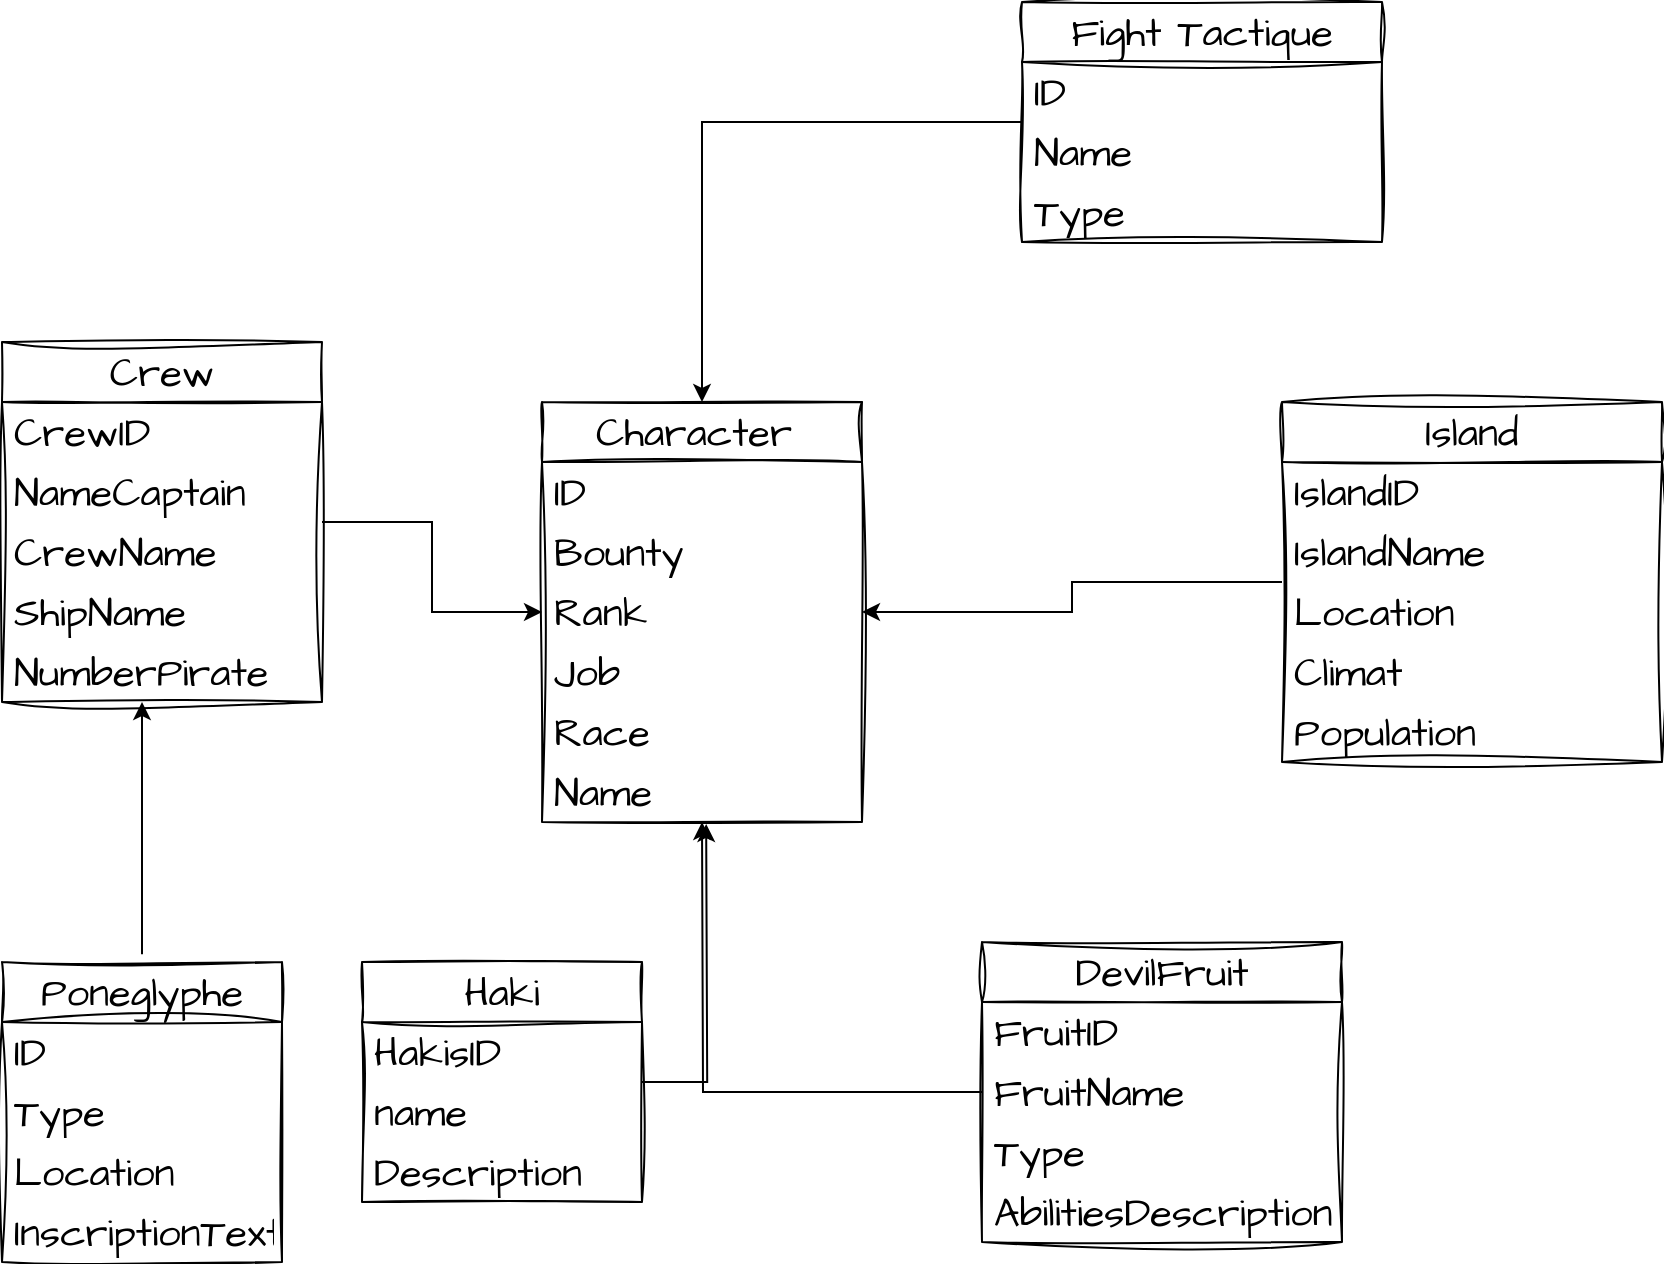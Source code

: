 <mxfile version="22.1.2" type="device" pages="2">
  <diagram id="1jMwiG_EtlDEOoa_vZqT" name="One Piece">
    <mxGraphModel dx="1434" dy="836" grid="1" gridSize="10" guides="0" tooltips="1" connect="1" arrows="1" fold="1" page="1" pageScale="1" pageWidth="1169" pageHeight="827" math="0" shadow="0">
      <root>
        <mxCell id="0" />
        <mxCell id="1" parent="0" />
        <mxCell id="oOTc_RX-SwI-GUqiEhvp-12" value="Character&amp;nbsp;" style="swimlane;fontStyle=0;childLayout=stackLayout;horizontal=1;startSize=30;horizontalStack=0;resizeParent=1;resizeParentMax=0;resizeLast=0;collapsible=1;marginBottom=0;whiteSpace=wrap;html=1;sketch=1;hachureGap=4;jiggle=2;curveFitting=1;fontFamily=Architects Daughter;fontSource=https%3A%2F%2Ffonts.googleapis.com%2Fcss%3Ffamily%3DArchitects%2BDaughter;fontSize=20;" parent="1" vertex="1">
          <mxGeometry x="290" y="290" width="160" height="210" as="geometry" />
        </mxCell>
        <mxCell id="oOTc_RX-SwI-GUqiEhvp-13" value="ID" style="text;strokeColor=none;fillColor=none;align=left;verticalAlign=middle;spacingLeft=4;spacingRight=4;overflow=hidden;points=[[0,0.5],[1,0.5]];portConstraint=eastwest;rotatable=0;whiteSpace=wrap;html=1;fontSize=20;fontFamily=Architects Daughter;" parent="oOTc_RX-SwI-GUqiEhvp-12" vertex="1">
          <mxGeometry y="30" width="160" height="30" as="geometry" />
        </mxCell>
        <mxCell id="J53UcFxIbSLelVS0dWK6-53" value="Bounty" style="text;strokeColor=none;fillColor=none;align=left;verticalAlign=middle;spacingLeft=4;spacingRight=4;overflow=hidden;points=[[0,0.5],[1,0.5]];portConstraint=eastwest;rotatable=0;whiteSpace=wrap;html=1;fontSize=20;fontFamily=Architects Daughter;" vertex="1" parent="oOTc_RX-SwI-GUqiEhvp-12">
          <mxGeometry y="60" width="160" height="30" as="geometry" />
        </mxCell>
        <mxCell id="oOTc_RX-SwI-GUqiEhvp-14" value="Rank" style="text;strokeColor=none;fillColor=none;align=left;verticalAlign=middle;spacingLeft=4;spacingRight=4;overflow=hidden;points=[[0,0.5],[1,0.5]];portConstraint=eastwest;rotatable=0;whiteSpace=wrap;html=1;fontSize=20;fontFamily=Architects Daughter;" parent="oOTc_RX-SwI-GUqiEhvp-12" vertex="1">
          <mxGeometry y="90" width="160" height="30" as="geometry" />
        </mxCell>
        <mxCell id="J53UcFxIbSLelVS0dWK6-69" value="Job" style="text;strokeColor=none;fillColor=none;align=left;verticalAlign=middle;spacingLeft=4;spacingRight=4;overflow=hidden;points=[[0,0.5],[1,0.5]];portConstraint=eastwest;rotatable=0;whiteSpace=wrap;html=1;fontSize=20;fontFamily=Architects Daughter;" vertex="1" parent="oOTc_RX-SwI-GUqiEhvp-12">
          <mxGeometry y="120" width="160" height="30" as="geometry" />
        </mxCell>
        <mxCell id="J53UcFxIbSLelVS0dWK6-61" value="Race" style="text;strokeColor=none;fillColor=none;align=left;verticalAlign=middle;spacingLeft=4;spacingRight=4;overflow=hidden;points=[[0,0.5],[1,0.5]];portConstraint=eastwest;rotatable=0;whiteSpace=wrap;html=1;fontSize=20;fontFamily=Architects Daughter;" vertex="1" parent="oOTc_RX-SwI-GUqiEhvp-12">
          <mxGeometry y="150" width="160" height="30" as="geometry" />
        </mxCell>
        <mxCell id="J53UcFxIbSLelVS0dWK6-64" value="Name" style="text;strokeColor=none;fillColor=none;align=left;verticalAlign=middle;spacingLeft=4;spacingRight=4;overflow=hidden;points=[[0,0.5],[1,0.5]];portConstraint=eastwest;rotatable=0;whiteSpace=wrap;html=1;fontSize=20;fontFamily=Architects Daughter;" vertex="1" parent="oOTc_RX-SwI-GUqiEhvp-12">
          <mxGeometry y="180" width="160" height="30" as="geometry" />
        </mxCell>
        <mxCell id="J53UcFxIbSLelVS0dWK6-63" style="edgeStyle=orthogonalEdgeStyle;rounded=0;orthogonalLoop=1;jettySize=auto;html=1;entryX=1;entryY=0.5;entryDx=0;entryDy=0;" edge="1" parent="1" source="oOTc_RX-SwI-GUqiEhvp-44" target="oOTc_RX-SwI-GUqiEhvp-14">
          <mxGeometry relative="1" as="geometry">
            <mxPoint x="450" y="305" as="targetPoint" />
          </mxGeometry>
        </mxCell>
        <mxCell id="oOTc_RX-SwI-GUqiEhvp-44" value="Island" style="swimlane;fontStyle=0;childLayout=stackLayout;horizontal=1;startSize=30;horizontalStack=0;resizeParent=1;resizeParentMax=0;resizeLast=0;collapsible=1;marginBottom=0;whiteSpace=wrap;html=1;sketch=1;hachureGap=4;jiggle=2;curveFitting=1;fontFamily=Architects Daughter;fontSource=https%3A%2F%2Ffonts.googleapis.com%2Fcss%3Ffamily%3DArchitects%2BDaughter;fontSize=20;" parent="1" vertex="1">
          <mxGeometry x="660" y="290" width="190" height="180" as="geometry" />
        </mxCell>
        <mxCell id="oOTc_RX-SwI-GUqiEhvp-45" value="IslandID " style="text;strokeColor=none;fillColor=none;align=left;verticalAlign=middle;spacingLeft=4;spacingRight=4;overflow=hidden;points=[[0,0.5],[1,0.5]];portConstraint=eastwest;rotatable=0;whiteSpace=wrap;html=1;fontSize=20;fontFamily=Architects Daughter;" parent="oOTc_RX-SwI-GUqiEhvp-44" vertex="1">
          <mxGeometry y="30" width="190" height="30" as="geometry" />
        </mxCell>
        <mxCell id="KSGPCrykPQ3a_9p3E56w-12" value="IslandName" style="text;strokeColor=none;fillColor=none;align=left;verticalAlign=middle;spacingLeft=4;spacingRight=4;overflow=hidden;points=[[0,0.5],[1,0.5]];portConstraint=eastwest;rotatable=0;whiteSpace=wrap;html=1;fontSize=20;fontFamily=Architects Daughter;" parent="oOTc_RX-SwI-GUqiEhvp-44" vertex="1">
          <mxGeometry y="60" width="190" height="30" as="geometry" />
        </mxCell>
        <mxCell id="J53UcFxIbSLelVS0dWK6-65" value="Location" style="text;strokeColor=none;fillColor=none;align=left;verticalAlign=middle;spacingLeft=4;spacingRight=4;overflow=hidden;points=[[0,0.5],[1,0.5]];portConstraint=eastwest;rotatable=0;whiteSpace=wrap;html=1;fontSize=20;fontFamily=Architects Daughter;" vertex="1" parent="oOTc_RX-SwI-GUqiEhvp-44">
          <mxGeometry y="90" width="190" height="30" as="geometry" />
        </mxCell>
        <mxCell id="J53UcFxIbSLelVS0dWK6-66" value="Climat" style="text;strokeColor=none;fillColor=none;align=left;verticalAlign=middle;spacingLeft=4;spacingRight=4;overflow=hidden;points=[[0,0.5],[1,0.5]];portConstraint=eastwest;rotatable=0;whiteSpace=wrap;html=1;fontSize=20;fontFamily=Architects Daughter;" vertex="1" parent="oOTc_RX-SwI-GUqiEhvp-44">
          <mxGeometry y="120" width="190" height="30" as="geometry" />
        </mxCell>
        <mxCell id="oOTc_RX-SwI-GUqiEhvp-46" value="Population" style="text;strokeColor=none;fillColor=none;align=left;verticalAlign=middle;spacingLeft=4;spacingRight=4;overflow=hidden;points=[[0,0.5],[1,0.5]];portConstraint=eastwest;rotatable=0;whiteSpace=wrap;html=1;fontSize=20;fontFamily=Architects Daughter;" parent="oOTc_RX-SwI-GUqiEhvp-44" vertex="1">
          <mxGeometry y="150" width="190" height="30" as="geometry" />
        </mxCell>
        <mxCell id="oOTc_RX-SwI-GUqiEhvp-50" value="DevilFruit" style="swimlane;fontStyle=0;childLayout=stackLayout;horizontal=1;startSize=30;horizontalStack=0;resizeParent=1;resizeParentMax=0;resizeLast=0;collapsible=1;marginBottom=0;whiteSpace=wrap;html=1;sketch=1;hachureGap=4;jiggle=2;curveFitting=1;fontFamily=Architects Daughter;fontSource=https%3A%2F%2Ffonts.googleapis.com%2Fcss%3Ffamily%3DArchitects%2BDaughter;fontSize=20;" parent="1" vertex="1">
          <mxGeometry x="510" y="560" width="180" height="150" as="geometry" />
        </mxCell>
        <mxCell id="oOTc_RX-SwI-GUqiEhvp-51" value="FruitID " style="text;strokeColor=none;fillColor=none;align=left;verticalAlign=middle;spacingLeft=4;spacingRight=4;overflow=hidden;points=[[0,0.5],[1,0.5]];portConstraint=eastwest;rotatable=0;whiteSpace=wrap;html=1;fontSize=20;fontFamily=Architects Daughter;" parent="oOTc_RX-SwI-GUqiEhvp-50" vertex="1">
          <mxGeometry y="30" width="180" height="30" as="geometry" />
        </mxCell>
        <mxCell id="oOTc_RX-SwI-GUqiEhvp-52" value="FruitName" style="text;strokeColor=none;fillColor=none;align=left;verticalAlign=middle;spacingLeft=4;spacingRight=4;overflow=hidden;points=[[0,0.5],[1,0.5]];portConstraint=eastwest;rotatable=0;whiteSpace=wrap;html=1;fontSize=20;fontFamily=Architects Daughter;" parent="oOTc_RX-SwI-GUqiEhvp-50" vertex="1">
          <mxGeometry y="60" width="180" height="30" as="geometry" />
        </mxCell>
        <mxCell id="oOTc_RX-SwI-GUqiEhvp-53" value="Type" style="text;strokeColor=none;fillColor=none;align=left;verticalAlign=middle;spacingLeft=4;spacingRight=4;overflow=hidden;points=[[0,0.5],[1,0.5]];portConstraint=eastwest;rotatable=0;whiteSpace=wrap;html=1;fontSize=20;fontFamily=Architects Daughter;" parent="oOTc_RX-SwI-GUqiEhvp-50" vertex="1">
          <mxGeometry y="90" width="180" height="30" as="geometry" />
        </mxCell>
        <mxCell id="oOTc_RX-SwI-GUqiEhvp-54" value="AbilitiesDescription" style="text;strokeColor=none;fillColor=none;align=left;verticalAlign=middle;spacingLeft=4;spacingRight=4;overflow=hidden;points=[[0,0.5],[1,0.5]];portConstraint=eastwest;rotatable=0;whiteSpace=wrap;html=1;fontSize=20;fontFamily=Architects Daughter;" parent="oOTc_RX-SwI-GUqiEhvp-50" vertex="1">
          <mxGeometry y="120" width="180" height="30" as="geometry" />
        </mxCell>
        <mxCell id="J53UcFxIbSLelVS0dWK6-62" style="edgeStyle=orthogonalEdgeStyle;rounded=0;orthogonalLoop=1;jettySize=auto;html=1;" edge="1" parent="1" source="oOTc_RX-SwI-GUqiEhvp-57">
          <mxGeometry relative="1" as="geometry">
            <mxPoint x="90" y="440" as="targetPoint" />
          </mxGeometry>
        </mxCell>
        <mxCell id="oOTc_RX-SwI-GUqiEhvp-57" value="Poneglyphe" style="swimlane;fontStyle=0;childLayout=stackLayout;horizontal=1;startSize=30;horizontalStack=0;resizeParent=1;resizeParentMax=0;resizeLast=0;collapsible=1;marginBottom=0;whiteSpace=wrap;html=1;sketch=1;hachureGap=4;jiggle=2;curveFitting=1;fontFamily=Architects Daughter;fontSource=https%3A%2F%2Ffonts.googleapis.com%2Fcss%3Ffamily%3DArchitects%2BDaughter;fontSize=20;" parent="1" vertex="1">
          <mxGeometry x="20" y="570" width="140" height="150" as="geometry">
            <mxRectangle x="670" y="220" width="140" height="40" as="alternateBounds" />
          </mxGeometry>
        </mxCell>
        <mxCell id="oOTc_RX-SwI-GUqiEhvp-58" value="ID" style="text;strokeColor=none;fillColor=none;align=left;verticalAlign=middle;spacingLeft=4;spacingRight=4;overflow=hidden;points=[[0,0.5],[1,0.5]];portConstraint=eastwest;rotatable=0;whiteSpace=wrap;html=1;fontSize=20;fontFamily=Architects Daughter;" parent="oOTc_RX-SwI-GUqiEhvp-57" vertex="1">
          <mxGeometry y="30" width="140" height="30" as="geometry" />
        </mxCell>
        <mxCell id="oOTc_RX-SwI-GUqiEhvp-60" value="Type" style="text;strokeColor=none;fillColor=none;align=left;verticalAlign=middle;spacingLeft=4;spacingRight=4;overflow=hidden;points=[[0,0.5],[1,0.5]];portConstraint=eastwest;rotatable=0;whiteSpace=wrap;html=1;fontSize=20;fontFamily=Architects Daughter;" parent="oOTc_RX-SwI-GUqiEhvp-57" vertex="1">
          <mxGeometry y="60" width="140" height="30" as="geometry" />
        </mxCell>
        <mxCell id="oOTc_RX-SwI-GUqiEhvp-59" value="Location " style="text;strokeColor=none;fillColor=none;align=left;verticalAlign=middle;spacingLeft=4;spacingRight=4;overflow=hidden;points=[[0,0.5],[1,0.5]];portConstraint=eastwest;rotatable=0;whiteSpace=wrap;html=1;fontSize=20;fontFamily=Architects Daughter;" parent="oOTc_RX-SwI-GUqiEhvp-57" vertex="1">
          <mxGeometry y="90" width="140" height="30" as="geometry" />
        </mxCell>
        <mxCell id="oOTc_RX-SwI-GUqiEhvp-61" value="InscriptionText" style="text;strokeColor=none;fillColor=none;align=left;verticalAlign=middle;spacingLeft=4;spacingRight=4;overflow=hidden;points=[[0,0.5],[1,0.5]];portConstraint=eastwest;rotatable=0;whiteSpace=wrap;html=1;fontSize=20;fontFamily=Architects Daughter;" parent="oOTc_RX-SwI-GUqiEhvp-57" vertex="1">
          <mxGeometry y="120" width="140" height="30" as="geometry" />
        </mxCell>
        <mxCell id="J53UcFxIbSLelVS0dWK6-52" style="edgeStyle=orthogonalEdgeStyle;rounded=0;orthogonalLoop=1;jettySize=auto;html=1;entryX=0;entryY=0.5;entryDx=0;entryDy=0;" edge="1" parent="1" source="a1yGY4TSWx0OuWiDFP3m-11" target="oOTc_RX-SwI-GUqiEhvp-14">
          <mxGeometry relative="1" as="geometry">
            <mxPoint x="290" y="275" as="targetPoint" />
          </mxGeometry>
        </mxCell>
        <mxCell id="a1yGY4TSWx0OuWiDFP3m-11" value="Crew" style="swimlane;fontStyle=0;childLayout=stackLayout;horizontal=1;startSize=30;horizontalStack=0;resizeParent=1;resizeParentMax=0;resizeLast=0;collapsible=1;marginBottom=0;whiteSpace=wrap;html=1;sketch=1;hachureGap=4;jiggle=2;curveFitting=1;fontFamily=Architects Daughter;fontSource=https%3A%2F%2Ffonts.googleapis.com%2Fcss%3Ffamily%3DArchitects%2BDaughter;fontSize=20;" parent="1" vertex="1">
          <mxGeometry x="20" y="260" width="160" height="180" as="geometry" />
        </mxCell>
        <mxCell id="a1yGY4TSWx0OuWiDFP3m-12" value="CrewID" style="text;strokeColor=none;fillColor=none;align=left;verticalAlign=middle;spacingLeft=4;spacingRight=4;overflow=hidden;points=[[0,0.5],[1,0.5]];portConstraint=eastwest;rotatable=0;whiteSpace=wrap;html=1;fontSize=20;fontFamily=Architects Daughter;" parent="a1yGY4TSWx0OuWiDFP3m-11" vertex="1">
          <mxGeometry y="30" width="160" height="30" as="geometry" />
        </mxCell>
        <mxCell id="a1yGY4TSWx0OuWiDFP3m-21" value="NameCaptain" style="text;strokeColor=none;fillColor=none;align=left;verticalAlign=middle;spacingLeft=4;spacingRight=4;overflow=hidden;points=[[0,0.5],[1,0.5]];portConstraint=eastwest;rotatable=0;whiteSpace=wrap;html=1;fontSize=20;fontFamily=Architects Daughter;" parent="a1yGY4TSWx0OuWiDFP3m-11" vertex="1">
          <mxGeometry y="60" width="160" height="30" as="geometry" />
        </mxCell>
        <mxCell id="a1yGY4TSWx0OuWiDFP3m-13" value="CrewName" style="text;strokeColor=none;fillColor=none;align=left;verticalAlign=middle;spacingLeft=4;spacingRight=4;overflow=hidden;points=[[0,0.5],[1,0.5]];portConstraint=eastwest;rotatable=0;whiteSpace=wrap;html=1;fontSize=20;fontFamily=Architects Daughter;" parent="a1yGY4TSWx0OuWiDFP3m-11" vertex="1">
          <mxGeometry y="90" width="160" height="30" as="geometry" />
        </mxCell>
        <mxCell id="a1yGY4TSWx0OuWiDFP3m-20" value="ShipName" style="text;strokeColor=none;fillColor=none;align=left;verticalAlign=middle;spacingLeft=4;spacingRight=4;overflow=hidden;points=[[0,0.5],[1,0.5]];portConstraint=eastwest;rotatable=0;whiteSpace=wrap;html=1;fontSize=20;fontFamily=Architects Daughter;" parent="a1yGY4TSWx0OuWiDFP3m-11" vertex="1">
          <mxGeometry y="120" width="160" height="30" as="geometry" />
        </mxCell>
        <mxCell id="a1yGY4TSWx0OuWiDFP3m-17" value="NumberPirate" style="text;strokeColor=none;fillColor=none;align=left;verticalAlign=middle;spacingLeft=4;spacingRight=4;overflow=hidden;points=[[0,0.5],[1,0.5]];portConstraint=eastwest;rotatable=0;whiteSpace=wrap;html=1;fontSize=20;fontFamily=Architects Daughter;" parent="a1yGY4TSWx0OuWiDFP3m-11" vertex="1">
          <mxGeometry y="150" width="160" height="30" as="geometry" />
        </mxCell>
        <mxCell id="J53UcFxIbSLelVS0dWK6-1" value="Haki" style="swimlane;fontStyle=0;childLayout=stackLayout;horizontal=1;startSize=30;horizontalStack=0;resizeParent=1;resizeParentMax=0;resizeLast=0;collapsible=1;marginBottom=0;whiteSpace=wrap;html=1;sketch=1;hachureGap=4;jiggle=2;curveFitting=1;fontFamily=Architects Daughter;fontSource=https%3A%2F%2Ffonts.googleapis.com%2Fcss%3Ffamily%3DArchitects%2BDaughter;fontSize=20;" vertex="1" parent="1">
          <mxGeometry x="200" y="570" width="140" height="120" as="geometry" />
        </mxCell>
        <mxCell id="J53UcFxIbSLelVS0dWK6-2" value="HakisID" style="text;strokeColor=none;fillColor=none;align=left;verticalAlign=middle;spacingLeft=4;spacingRight=4;overflow=hidden;points=[[0,0.5],[1,0.5]];portConstraint=eastwest;rotatable=0;whiteSpace=wrap;html=1;fontSize=20;fontFamily=Architects Daughter;" vertex="1" parent="J53UcFxIbSLelVS0dWK6-1">
          <mxGeometry y="30" width="140" height="30" as="geometry" />
        </mxCell>
        <mxCell id="J53UcFxIbSLelVS0dWK6-5" value="name" style="text;strokeColor=none;fillColor=none;align=left;verticalAlign=middle;spacingLeft=4;spacingRight=4;overflow=hidden;points=[[0,0.5],[1,0.5]];portConstraint=eastwest;rotatable=0;whiteSpace=wrap;html=1;fontSize=20;fontFamily=Architects Daughter;" vertex="1" parent="J53UcFxIbSLelVS0dWK6-1">
          <mxGeometry y="60" width="140" height="30" as="geometry" />
        </mxCell>
        <mxCell id="J53UcFxIbSLelVS0dWK6-3" value="Description" style="text;strokeColor=none;fillColor=none;align=left;verticalAlign=middle;spacingLeft=4;spacingRight=4;overflow=hidden;points=[[0,0.5],[1,0.5]];portConstraint=eastwest;rotatable=0;whiteSpace=wrap;html=1;fontSize=20;fontFamily=Architects Daughter;" vertex="1" parent="J53UcFxIbSLelVS0dWK6-1">
          <mxGeometry y="90" width="140" height="30" as="geometry" />
        </mxCell>
        <mxCell id="J53UcFxIbSLelVS0dWK6-68" style="edgeStyle=orthogonalEdgeStyle;rounded=0;orthogonalLoop=1;jettySize=auto;html=1;entryX=0.513;entryY=1.033;entryDx=0;entryDy=0;entryPerimeter=0;" edge="1" parent="1" source="J53UcFxIbSLelVS0dWK6-1">
          <mxGeometry relative="1" as="geometry">
            <mxPoint x="372.08" y="500.99" as="targetPoint" />
          </mxGeometry>
        </mxCell>
        <mxCell id="J53UcFxIbSLelVS0dWK6-71" style="edgeStyle=orthogonalEdgeStyle;rounded=0;orthogonalLoop=1;jettySize=auto;html=1;" edge="1" parent="1" source="oOTc_RX-SwI-GUqiEhvp-50">
          <mxGeometry relative="1" as="geometry">
            <mxPoint x="370" y="500" as="targetPoint" />
          </mxGeometry>
        </mxCell>
        <mxCell id="J53UcFxIbSLelVS0dWK6-77" style="edgeStyle=orthogonalEdgeStyle;rounded=0;orthogonalLoop=1;jettySize=auto;html=1;entryX=0.5;entryY=0;entryDx=0;entryDy=0;" edge="1" parent="1" source="J53UcFxIbSLelVS0dWK6-72" target="oOTc_RX-SwI-GUqiEhvp-12">
          <mxGeometry relative="1" as="geometry" />
        </mxCell>
        <mxCell id="J53UcFxIbSLelVS0dWK6-72" value="Fight Tactique" style="swimlane;fontStyle=0;childLayout=stackLayout;horizontal=1;startSize=30;horizontalStack=0;resizeParent=1;resizeParentMax=0;resizeLast=0;collapsible=1;marginBottom=0;whiteSpace=wrap;html=1;sketch=1;hachureGap=4;jiggle=2;curveFitting=1;fontFamily=Architects Daughter;fontSource=https%3A%2F%2Ffonts.googleapis.com%2Fcss%3Ffamily%3DArchitects%2BDaughter;fontSize=20;" vertex="1" parent="1">
          <mxGeometry x="530" y="90" width="180" height="120" as="geometry" />
        </mxCell>
        <mxCell id="J53UcFxIbSLelVS0dWK6-73" value="ID" style="text;strokeColor=none;fillColor=none;align=left;verticalAlign=middle;spacingLeft=4;spacingRight=4;overflow=hidden;points=[[0,0.5],[1,0.5]];portConstraint=eastwest;rotatable=0;whiteSpace=wrap;html=1;fontSize=20;fontFamily=Architects Daughter;" vertex="1" parent="J53UcFxIbSLelVS0dWK6-72">
          <mxGeometry y="30" width="180" height="30" as="geometry" />
        </mxCell>
        <mxCell id="J53UcFxIbSLelVS0dWK6-74" value="Name" style="text;strokeColor=none;fillColor=none;align=left;verticalAlign=middle;spacingLeft=4;spacingRight=4;overflow=hidden;points=[[0,0.5],[1,0.5]];portConstraint=eastwest;rotatable=0;whiteSpace=wrap;html=1;fontSize=20;fontFamily=Architects Daughter;" vertex="1" parent="J53UcFxIbSLelVS0dWK6-72">
          <mxGeometry y="60" width="180" height="30" as="geometry" />
        </mxCell>
        <mxCell id="J53UcFxIbSLelVS0dWK6-75" value="Type" style="text;strokeColor=none;fillColor=none;align=left;verticalAlign=middle;spacingLeft=4;spacingRight=4;overflow=hidden;points=[[0,0.5],[1,0.5]];portConstraint=eastwest;rotatable=0;whiteSpace=wrap;html=1;fontSize=20;fontFamily=Architects Daughter;" vertex="1" parent="J53UcFxIbSLelVS0dWK6-72">
          <mxGeometry y="90" width="180" height="30" as="geometry" />
        </mxCell>
      </root>
    </mxGraphModel>
  </diagram>
  <diagram id="iAZSZYbK90_W1FxUkNMY" name="API">
    <mxGraphModel dx="1050" dy="621" grid="1" gridSize="10" guides="1" tooltips="1" connect="1" arrows="1" fold="1" page="1" pageScale="1" pageWidth="827" pageHeight="1169" math="0" shadow="0">
      <root>
        <mxCell id="0" />
        <mxCell id="1" parent="0" />
        <mxCell id="WEuHXJFHseqPHcH3NBKq-1" value="Aliance" style="swimlane;fontStyle=0;childLayout=stackLayout;horizontal=1;startSize=30;horizontalStack=0;resizeParent=1;resizeParentMax=0;resizeLast=0;collapsible=1;marginBottom=0;whiteSpace=wrap;html=1;sketch=1;hachureGap=4;jiggle=2;curveFitting=1;fontFamily=Architects Daughter;fontSource=https%3A%2F%2Ffonts.googleapis.com%2Fcss%3Ffamily%3DArchitects%2BDaughter;fontSize=20;" vertex="1" parent="1">
          <mxGeometry x="200" y="220" width="140" height="90" as="geometry" />
        </mxCell>
        <mxCell id="WEuHXJFHseqPHcH3NBKq-2" value="AlianceID" style="text;strokeColor=none;fillColor=none;align=left;verticalAlign=middle;spacingLeft=4;spacingRight=4;overflow=hidden;points=[[0,0.5],[1,0.5]];portConstraint=eastwest;rotatable=0;whiteSpace=wrap;html=1;fontSize=20;fontFamily=Architects Daughter;" vertex="1" parent="WEuHXJFHseqPHcH3NBKq-1">
          <mxGeometry y="30" width="140" height="30" as="geometry" />
        </mxCell>
        <mxCell id="WEuHXJFHseqPHcH3NBKq-3" value="CrewIDFK" style="text;strokeColor=none;fillColor=none;align=left;verticalAlign=middle;spacingLeft=4;spacingRight=4;overflow=hidden;points=[[0,0.5],[1,0.5]];portConstraint=eastwest;rotatable=0;whiteSpace=wrap;html=1;fontSize=20;fontFamily=Architects Daughter;" vertex="1" parent="WEuHXJFHseqPHcH3NBKq-1">
          <mxGeometry y="60" width="140" height="30" as="geometry" />
        </mxCell>
        <mxCell id="nMh-vvvVVeTDoMnCWbBy-7" style="edgeStyle=orthogonalEdgeStyle;rounded=0;orthogonalLoop=1;jettySize=auto;html=1;entryX=1;entryY=0.5;entryDx=0;entryDy=0;" edge="1" parent="1" source="nMh-vvvVVeTDoMnCWbBy-1" target="WEuHXJFHseqPHcH3NBKq-2">
          <mxGeometry relative="1" as="geometry" />
        </mxCell>
        <mxCell id="nMh-vvvVVeTDoMnCWbBy-1" value="Crew" style="swimlane;fontStyle=0;childLayout=stackLayout;horizontal=1;startSize=30;horizontalStack=0;resizeParent=1;resizeParentMax=0;resizeLast=0;collapsible=1;marginBottom=0;whiteSpace=wrap;html=1;sketch=1;hachureGap=4;jiggle=2;curveFitting=1;fontFamily=Architects Daughter;fontSource=https%3A%2F%2Ffonts.googleapis.com%2Fcss%3Ffamily%3DArchitects%2BDaughter;fontSize=20;" vertex="1" parent="1">
          <mxGeometry x="480" y="175" width="160" height="180" as="geometry" />
        </mxCell>
        <mxCell id="nMh-vvvVVeTDoMnCWbBy-2" value="CrewID" style="text;strokeColor=none;fillColor=none;align=left;verticalAlign=middle;spacingLeft=4;spacingRight=4;overflow=hidden;points=[[0,0.5],[1,0.5]];portConstraint=eastwest;rotatable=0;whiteSpace=wrap;html=1;fontSize=20;fontFamily=Architects Daughter;" vertex="1" parent="nMh-vvvVVeTDoMnCWbBy-1">
          <mxGeometry y="30" width="160" height="30" as="geometry" />
        </mxCell>
        <mxCell id="nMh-vvvVVeTDoMnCWbBy-3" value="CaptainID FK" style="text;strokeColor=none;fillColor=none;align=left;verticalAlign=middle;spacingLeft=4;spacingRight=4;overflow=hidden;points=[[0,0.5],[1,0.5]];portConstraint=eastwest;rotatable=0;whiteSpace=wrap;html=1;fontSize=20;fontFamily=Architects Daughter;" vertex="1" parent="nMh-vvvVVeTDoMnCWbBy-1">
          <mxGeometry y="60" width="160" height="30" as="geometry" />
        </mxCell>
        <mxCell id="nMh-vvvVVeTDoMnCWbBy-4" value="CrewName" style="text;strokeColor=none;fillColor=none;align=left;verticalAlign=middle;spacingLeft=4;spacingRight=4;overflow=hidden;points=[[0,0.5],[1,0.5]];portConstraint=eastwest;rotatable=0;whiteSpace=wrap;html=1;fontSize=20;fontFamily=Architects Daughter;" vertex="1" parent="nMh-vvvVVeTDoMnCWbBy-1">
          <mxGeometry y="90" width="160" height="30" as="geometry" />
        </mxCell>
        <mxCell id="nMh-vvvVVeTDoMnCWbBy-5" value="ShipName" style="text;strokeColor=none;fillColor=none;align=left;verticalAlign=middle;spacingLeft=4;spacingRight=4;overflow=hidden;points=[[0,0.5],[1,0.5]];portConstraint=eastwest;rotatable=0;whiteSpace=wrap;html=1;fontSize=20;fontFamily=Architects Daughter;" vertex="1" parent="nMh-vvvVVeTDoMnCWbBy-1">
          <mxGeometry y="120" width="160" height="30" as="geometry" />
        </mxCell>
        <mxCell id="nMh-vvvVVeTDoMnCWbBy-6" value="NumberPirate" style="text;strokeColor=none;fillColor=none;align=left;verticalAlign=middle;spacingLeft=4;spacingRight=4;overflow=hidden;points=[[0,0.5],[1,0.5]];portConstraint=eastwest;rotatable=0;whiteSpace=wrap;html=1;fontSize=20;fontFamily=Architects Daughter;" vertex="1" parent="nMh-vvvVVeTDoMnCWbBy-1">
          <mxGeometry y="150" width="160" height="30" as="geometry" />
        </mxCell>
        <mxCell id="C0Xodrq97SPV2evSM9HN-1" value="Fight" style="swimlane;fontStyle=0;childLayout=stackLayout;horizontal=1;startSize=30;horizontalStack=0;resizeParent=1;resizeParentMax=0;resizeLast=0;collapsible=1;marginBottom=0;whiteSpace=wrap;html=1;sketch=1;hachureGap=4;jiggle=2;curveFitting=1;fontFamily=Architects Daughter;fontSource=https%3A%2F%2Ffonts.googleapis.com%2Fcss%3Ffamily%3DArchitects%2BDaughter;fontSize=20;" vertex="1" parent="1">
          <mxGeometry x="200" y="460" width="160" height="90" as="geometry" />
        </mxCell>
        <mxCell id="C0Xodrq97SPV2evSM9HN-2" value="FightID" style="text;strokeColor=none;fillColor=none;align=left;verticalAlign=middle;spacingLeft=4;spacingRight=4;overflow=hidden;points=[[0,0.5],[1,0.5]];portConstraint=eastwest;rotatable=0;whiteSpace=wrap;html=1;fontSize=20;fontFamily=Architects Daughter;" vertex="1" parent="C0Xodrq97SPV2evSM9HN-1">
          <mxGeometry y="30" width="160" height="30" as="geometry" />
        </mxCell>
        <mxCell id="C0Xodrq97SPV2evSM9HN-3" value="CharacterIDFK" style="text;strokeColor=none;fillColor=none;align=left;verticalAlign=middle;spacingLeft=4;spacingRight=4;overflow=hidden;points=[[0,0.5],[1,0.5]];portConstraint=eastwest;rotatable=0;whiteSpace=wrap;html=1;fontSize=20;fontFamily=Architects Daughter;" vertex="1" parent="C0Xodrq97SPV2evSM9HN-1">
          <mxGeometry y="60" width="160" height="30" as="geometry" />
        </mxCell>
        <mxCell id="laSIOIf3gTUR24UlFXbs-10" style="edgeStyle=orthogonalEdgeStyle;rounded=0;orthogonalLoop=1;jettySize=auto;html=1;entryX=1;entryY=0.5;entryDx=0;entryDy=0;" edge="1" parent="1" source="laSIOIf3gTUR24UlFXbs-1" target="C0Xodrq97SPV2evSM9HN-2">
          <mxGeometry relative="1" as="geometry" />
        </mxCell>
        <mxCell id="laSIOIf3gTUR24UlFXbs-1" value="Character&amp;nbsp;" style="swimlane;fontStyle=0;childLayout=stackLayout;horizontal=1;startSize=30;horizontalStack=0;resizeParent=1;resizeParentMax=0;resizeLast=0;collapsible=1;marginBottom=0;whiteSpace=wrap;html=1;sketch=1;hachureGap=4;jiggle=2;curveFitting=1;fontFamily=Architects Daughter;fontSource=https%3A%2F%2Ffonts.googleapis.com%2Fcss%3Ffamily%3DArchitects%2BDaughter;fontSize=20;" vertex="1" parent="1">
          <mxGeometry x="480" y="370" width="160" height="270" as="geometry" />
        </mxCell>
        <mxCell id="laSIOIf3gTUR24UlFXbs-2" value="ID" style="text;strokeColor=none;fillColor=none;align=left;verticalAlign=middle;spacingLeft=4;spacingRight=4;overflow=hidden;points=[[0,0.5],[1,0.5]];portConstraint=eastwest;rotatable=0;whiteSpace=wrap;html=1;fontSize=20;fontFamily=Architects Daughter;" vertex="1" parent="laSIOIf3gTUR24UlFXbs-1">
          <mxGeometry y="30" width="160" height="30" as="geometry" />
        </mxCell>
        <mxCell id="laSIOIf3gTUR24UlFXbs-3" value="Name" style="text;strokeColor=none;fillColor=none;align=left;verticalAlign=middle;spacingLeft=4;spacingRight=4;overflow=hidden;points=[[0,0.5],[1,0.5]];portConstraint=eastwest;rotatable=0;whiteSpace=wrap;html=1;fontSize=20;fontFamily=Architects Daughter;" vertex="1" parent="laSIOIf3gTUR24UlFXbs-1">
          <mxGeometry y="60" width="160" height="30" as="geometry" />
        </mxCell>
        <mxCell id="laSIOIf3gTUR24UlFXbs-4" value="DevilFruit" style="text;strokeColor=none;fillColor=none;align=left;verticalAlign=middle;spacingLeft=4;spacingRight=4;overflow=hidden;points=[[0,0.5],[1,0.5]];portConstraint=eastwest;rotatable=0;whiteSpace=wrap;html=1;fontSize=20;fontFamily=Architects Daughter;" vertex="1" parent="laSIOIf3gTUR24UlFXbs-1">
          <mxGeometry y="90" width="160" height="30" as="geometry" />
        </mxCell>
        <mxCell id="laSIOIf3gTUR24UlFXbs-5" value="Bounty" style="text;strokeColor=none;fillColor=none;align=left;verticalAlign=middle;spacingLeft=4;spacingRight=4;overflow=hidden;points=[[0,0.5],[1,0.5]];portConstraint=eastwest;rotatable=0;whiteSpace=wrap;html=1;fontSize=20;fontFamily=Architects Daughter;" vertex="1" parent="laSIOIf3gTUR24UlFXbs-1">
          <mxGeometry y="120" width="160" height="30" as="geometry" />
        </mxCell>
        <mxCell id="laSIOIf3gTUR24UlFXbs-6" value="CrewName" style="text;strokeColor=none;fillColor=none;align=left;verticalAlign=middle;spacingLeft=4;spacingRight=4;overflow=hidden;points=[[0,0.5],[1,0.5]];portConstraint=eastwest;rotatable=0;whiteSpace=wrap;html=1;fontSize=20;fontFamily=Architects Daughter;" vertex="1" parent="laSIOIf3gTUR24UlFXbs-1">
          <mxGeometry y="150" width="160" height="30" as="geometry" />
        </mxCell>
        <mxCell id="laSIOIf3gTUR24UlFXbs-7" value="Post" style="text;strokeColor=none;fillColor=none;align=left;verticalAlign=middle;spacingLeft=4;spacingRight=4;overflow=hidden;points=[[0,0.5],[1,0.5]];portConstraint=eastwest;rotatable=0;whiteSpace=wrap;html=1;fontSize=20;fontFamily=Architects Daughter;" vertex="1" parent="laSIOIf3gTUR24UlFXbs-1">
          <mxGeometry y="180" width="160" height="30" as="geometry" />
        </mxCell>
        <mxCell id="laSIOIf3gTUR24UlFXbs-8" value="Rank" style="text;strokeColor=none;fillColor=none;align=left;verticalAlign=middle;spacingLeft=4;spacingRight=4;overflow=hidden;points=[[0,0.5],[1,0.5]];portConstraint=eastwest;rotatable=0;whiteSpace=wrap;html=1;fontSize=20;fontFamily=Architects Daughter;" vertex="1" parent="laSIOIf3gTUR24UlFXbs-1">
          <mxGeometry y="210" width="160" height="30" as="geometry" />
        </mxCell>
        <mxCell id="laSIOIf3gTUR24UlFXbs-9" value="FightingStyle" style="text;strokeColor=none;fillColor=none;align=left;verticalAlign=middle;spacingLeft=4;spacingRight=4;overflow=hidden;points=[[0,0.5],[1,0.5]];portConstraint=eastwest;rotatable=0;whiteSpace=wrap;html=1;fontSize=20;fontFamily=Architects Daughter;" vertex="1" parent="laSIOIf3gTUR24UlFXbs-1">
          <mxGeometry y="240" width="160" height="30" as="geometry" />
        </mxCell>
      </root>
    </mxGraphModel>
  </diagram>
</mxfile>
